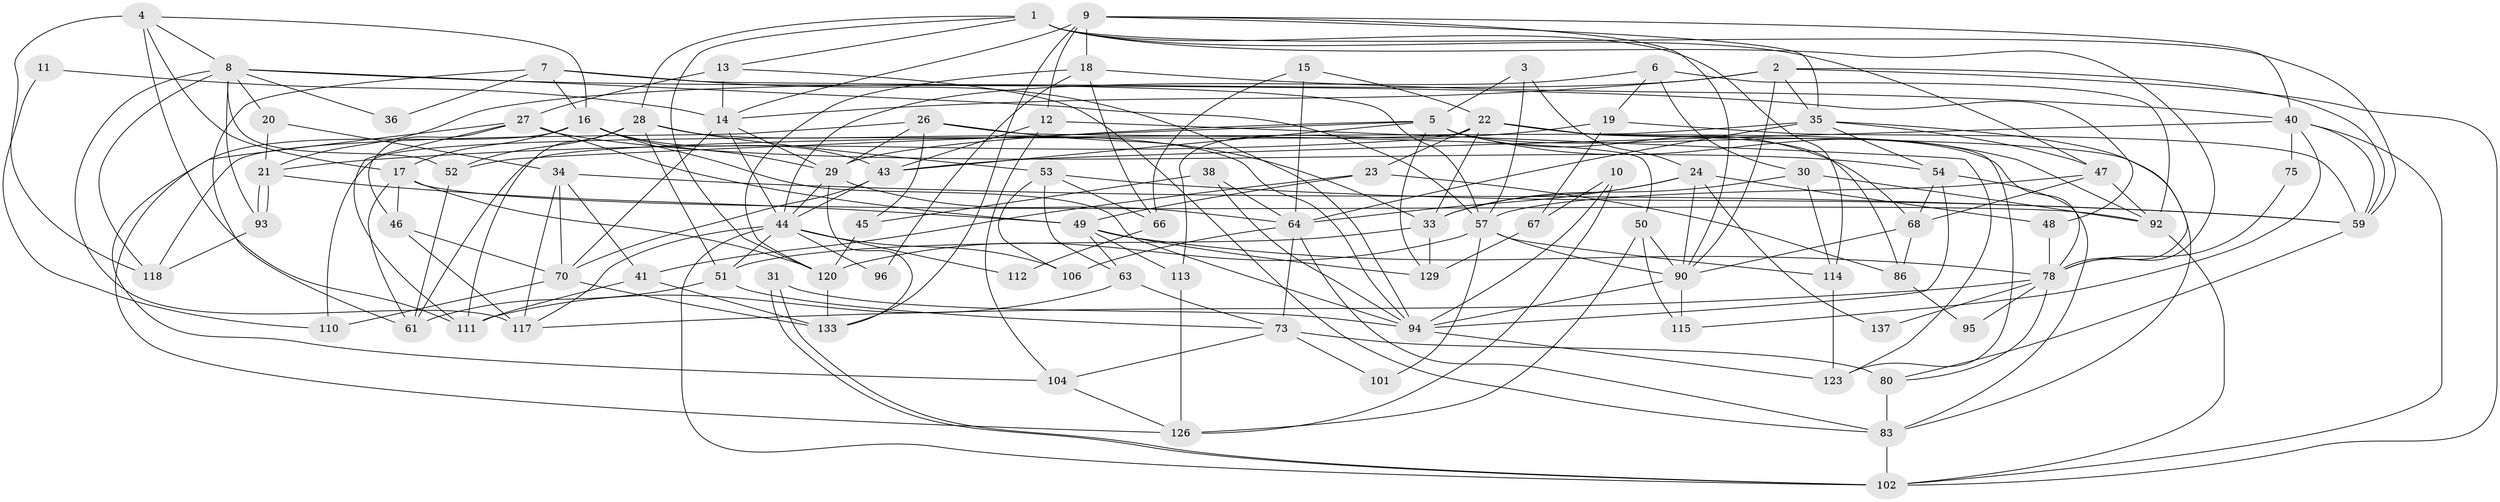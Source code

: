 // original degree distribution, {4: 0.37142857142857144, 6: 0.06428571428571428, 3: 0.2357142857142857, 5: 0.16428571428571428, 2: 0.11428571428571428, 7: 0.02857142857142857, 8: 0.02142857142857143}
// Generated by graph-tools (version 1.1) at 2025/41/03/06/25 10:41:53]
// undirected, 88 vertices, 218 edges
graph export_dot {
graph [start="1"]
  node [color=gray90,style=filled];
  1 [super="+25"];
  2 [super="+81"];
  3;
  4 [super="+42"];
  5 [super="+130"];
  6;
  7 [super="+37"];
  8 [super="+32"];
  9 [super="+103"];
  10;
  11;
  12 [super="+108"];
  13 [super="+91"];
  14 [super="+125"];
  15;
  16 [super="+139"];
  17 [super="+122"];
  18 [super="+138"];
  19 [super="+71"];
  20;
  21 [super="+39"];
  22 [super="+56"];
  23 [super="+134"];
  24 [super="+99"];
  26 [super="+60"];
  27 [super="+98"];
  28 [super="+65"];
  29 [super="+58"];
  30;
  31;
  33 [super="+109"];
  34 [super="+128"];
  35 [super="+140"];
  36;
  38;
  40;
  41 [super="+55"];
  43 [super="+77"];
  44 [super="+62"];
  45 [super="+74"];
  46 [super="+105"];
  47 [super="+76"];
  48;
  49 [super="+119"];
  50 [super="+72"];
  51 [super="+87"];
  52;
  53 [super="+116"];
  54 [super="+79"];
  57 [super="+85"];
  59 [super="+89"];
  61;
  63 [super="+127"];
  64 [super="+69"];
  66;
  67;
  68 [super="+84"];
  70;
  73 [super="+88"];
  75;
  78 [super="+97"];
  80 [super="+82"];
  83 [super="+131"];
  86;
  90 [super="+132"];
  92 [super="+100"];
  93 [super="+107"];
  94 [super="+124"];
  95;
  96;
  101;
  102 [super="+136"];
  104;
  106;
  110;
  111;
  112;
  113;
  114;
  115;
  117;
  118;
  120 [super="+121"];
  123 [super="+135"];
  126;
  129;
  133;
  137;
  1 -- 59;
  1 -- 114;
  1 -- 47;
  1 -- 120;
  1 -- 28;
  1 -- 13;
  1 -- 78;
  2 -- 21 [weight=2];
  2 -- 90;
  2 -- 102;
  2 -- 59;
  2 -- 14;
  2 -- 35;
  3 -- 57;
  3 -- 24;
  3 -- 5;
  4 -- 8;
  4 -- 118;
  4 -- 111;
  4 -- 16;
  4 -- 17;
  5 -- 78;
  5 -- 29;
  5 -- 43;
  5 -- 68;
  5 -- 129;
  5 -- 52;
  5 -- 92;
  6 -- 44;
  6 -- 30;
  6 -- 92;
  6 -- 19;
  7 -- 16;
  7 -- 61;
  7 -- 36;
  7 -- 94;
  7 -- 57;
  8 -- 36;
  8 -- 48;
  8 -- 20;
  8 -- 52;
  8 -- 117;
  8 -- 118;
  8 -- 57;
  8 -- 93;
  9 -- 14;
  9 -- 12 [weight=2];
  9 -- 90;
  9 -- 35;
  9 -- 133;
  9 -- 40;
  9 -- 18;
  10 -- 94;
  10 -- 126;
  10 -- 67;
  11 -- 14;
  11 -- 110;
  12 -- 104;
  12 -- 123;
  12 -- 43;
  13 -- 14;
  13 -- 83;
  13 -- 27;
  14 -- 70;
  14 -- 29;
  14 -- 44;
  15 -- 64;
  15 -- 22;
  15 -- 66;
  16 -- 43;
  16 -- 29;
  16 -- 94;
  16 -- 126;
  16 -- 17;
  17 -- 61;
  17 -- 120;
  17 -- 92;
  17 -- 46;
  18 -- 120;
  18 -- 96;
  18 -- 40;
  18 -- 66;
  19 -- 67;
  19 -- 59;
  19 -- 21;
  20 -- 21;
  20 -- 34;
  21 -- 93;
  21 -- 93;
  21 -- 49;
  22 -- 86;
  22 -- 113;
  22 -- 33;
  22 -- 23;
  22 -- 110;
  22 -- 123;
  22 -- 83;
  23 -- 41;
  23 -- 49;
  23 -- 86;
  24 -- 64;
  24 -- 90;
  24 -- 137;
  24 -- 48;
  24 -- 33;
  26 -- 33;
  26 -- 29;
  26 -- 118;
  26 -- 45;
  26 -- 50;
  27 -- 111;
  27 -- 46;
  27 -- 49;
  27 -- 54;
  27 -- 104;
  28 -- 52;
  28 -- 53;
  28 -- 111;
  28 -- 94;
  28 -- 51;
  29 -- 64;
  29 -- 133;
  29 -- 44;
  30 -- 114;
  30 -- 33;
  30 -- 92;
  31 -- 102;
  31 -- 102;
  31 -- 94;
  33 -- 129;
  33 -- 51;
  34 -- 117;
  34 -- 70;
  34 -- 59;
  34 -- 41;
  35 -- 64;
  35 -- 78;
  35 -- 54;
  35 -- 61;
  35 -- 47;
  38 -- 94;
  38 -- 64;
  38 -- 45;
  40 -- 43;
  40 -- 75;
  40 -- 115;
  40 -- 102;
  40 -- 59;
  41 -- 111;
  41 -- 133;
  43 -- 44;
  43 -- 70;
  44 -- 96;
  44 -- 112;
  44 -- 117;
  44 -- 102;
  44 -- 106;
  44 -- 51;
  45 -- 120;
  46 -- 70;
  46 -- 117;
  47 -- 57;
  47 -- 68;
  47 -- 92;
  48 -- 78;
  49 -- 113;
  49 -- 129;
  49 -- 63 [weight=2];
  49 -- 78;
  50 -- 115;
  50 -- 126;
  50 -- 90;
  51 -- 61;
  51 -- 73;
  52 -- 61;
  53 -- 66;
  53 -- 106;
  53 -- 59;
  53 -- 63;
  54 -- 83;
  54 -- 94 [weight=2];
  54 -- 68;
  57 -- 101;
  57 -- 114;
  57 -- 120;
  57 -- 90;
  59 -- 80;
  63 -- 111;
  63 -- 73;
  64 -- 73;
  64 -- 106;
  64 -- 83;
  66 -- 112;
  67 -- 129;
  68 -- 86;
  68 -- 90;
  70 -- 110;
  70 -- 133;
  73 -- 80 [weight=3];
  73 -- 101;
  73 -- 104;
  75 -- 78;
  78 -- 95;
  78 -- 117;
  78 -- 137;
  78 -- 80;
  80 -- 83;
  83 -- 102;
  86 -- 95;
  90 -- 115;
  90 -- 94;
  92 -- 102;
  93 -- 118;
  94 -- 123;
  104 -- 126;
  113 -- 126;
  114 -- 123;
  120 -- 133;
}
